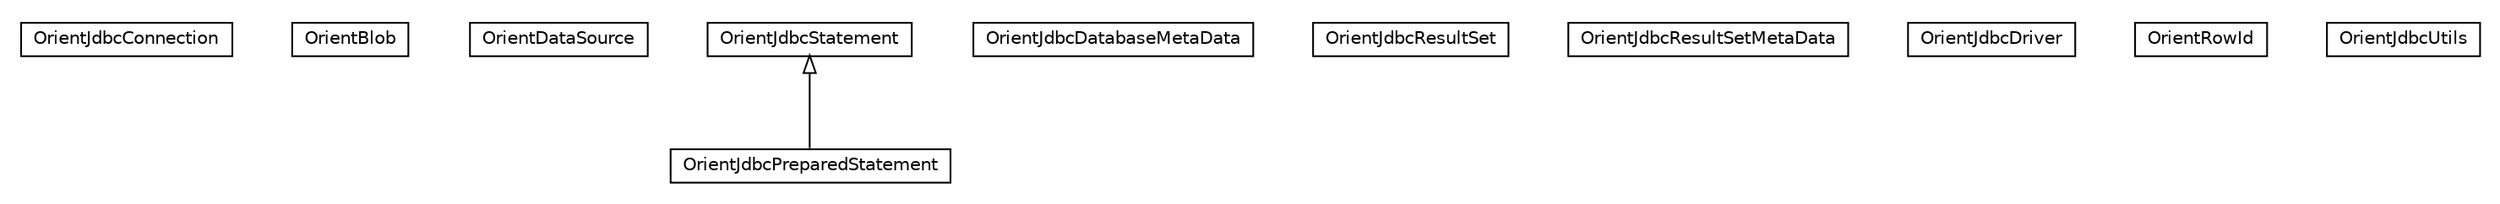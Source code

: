 #!/usr/local/bin/dot
#
# Class diagram 
# Generated by UMLGraph version R5_6-24-gf6e263 (http://www.umlgraph.org/)
#

digraph G {
	edge [fontname="Helvetica",fontsize=10,labelfontname="Helvetica",labelfontsize=10];
	node [fontname="Helvetica",fontsize=10,shape=plaintext];
	nodesep=0.25;
	ranksep=0.5;
	// com.orientechnologies.orient.jdbc.OrientJdbcConnection
	c428670 [label=<<table title="com.orientechnologies.orient.jdbc.OrientJdbcConnection" border="0" cellborder="1" cellspacing="0" cellpadding="2" port="p" href="./OrientJdbcConnection.html">
		<tr><td><table border="0" cellspacing="0" cellpadding="1">
<tr><td align="center" balign="center"> OrientJdbcConnection </td></tr>
		</table></td></tr>
		</table>>, URL="./OrientJdbcConnection.html", fontname="Helvetica", fontcolor="black", fontsize=10.0];
	// com.orientechnologies.orient.jdbc.OrientBlob
	c428671 [label=<<table title="com.orientechnologies.orient.jdbc.OrientBlob" border="0" cellborder="1" cellspacing="0" cellpadding="2" port="p" href="./OrientBlob.html">
		<tr><td><table border="0" cellspacing="0" cellpadding="1">
<tr><td align="center" balign="center"> OrientBlob </td></tr>
		</table></td></tr>
		</table>>, URL="./OrientBlob.html", fontname="Helvetica", fontcolor="black", fontsize=10.0];
	// com.orientechnologies.orient.jdbc.OrientDataSource
	c428672 [label=<<table title="com.orientechnologies.orient.jdbc.OrientDataSource" border="0" cellborder="1" cellspacing="0" cellpadding="2" port="p" href="./OrientDataSource.html">
		<tr><td><table border="0" cellspacing="0" cellpadding="1">
<tr><td align="center" balign="center"> OrientDataSource </td></tr>
		</table></td></tr>
		</table>>, URL="./OrientDataSource.html", fontname="Helvetica", fontcolor="black", fontsize=10.0];
	// com.orientechnologies.orient.jdbc.OrientJdbcPreparedStatement
	c428673 [label=<<table title="com.orientechnologies.orient.jdbc.OrientJdbcPreparedStatement" border="0" cellborder="1" cellspacing="0" cellpadding="2" port="p" href="./OrientJdbcPreparedStatement.html">
		<tr><td><table border="0" cellspacing="0" cellpadding="1">
<tr><td align="center" balign="center"> OrientJdbcPreparedStatement </td></tr>
		</table></td></tr>
		</table>>, URL="./OrientJdbcPreparedStatement.html", fontname="Helvetica", fontcolor="black", fontsize=10.0];
	// com.orientechnologies.orient.jdbc.OrientJdbcDatabaseMetaData
	c428674 [label=<<table title="com.orientechnologies.orient.jdbc.OrientJdbcDatabaseMetaData" border="0" cellborder="1" cellspacing="0" cellpadding="2" port="p" href="./OrientJdbcDatabaseMetaData.html">
		<tr><td><table border="0" cellspacing="0" cellpadding="1">
<tr><td align="center" balign="center"> OrientJdbcDatabaseMetaData </td></tr>
		</table></td></tr>
		</table>>, URL="./OrientJdbcDatabaseMetaData.html", fontname="Helvetica", fontcolor="black", fontsize=10.0];
	// com.orientechnologies.orient.jdbc.OrientJdbcResultSet
	c428675 [label=<<table title="com.orientechnologies.orient.jdbc.OrientJdbcResultSet" border="0" cellborder="1" cellspacing="0" cellpadding="2" port="p" href="./OrientJdbcResultSet.html">
		<tr><td><table border="0" cellspacing="0" cellpadding="1">
<tr><td align="center" balign="center"> OrientJdbcResultSet </td></tr>
		</table></td></tr>
		</table>>, URL="./OrientJdbcResultSet.html", fontname="Helvetica", fontcolor="black", fontsize=10.0];
	// com.orientechnologies.orient.jdbc.OrientJdbcResultSetMetaData
	c428676 [label=<<table title="com.orientechnologies.orient.jdbc.OrientJdbcResultSetMetaData" border="0" cellborder="1" cellspacing="0" cellpadding="2" port="p" href="./OrientJdbcResultSetMetaData.html">
		<tr><td><table border="0" cellspacing="0" cellpadding="1">
<tr><td align="center" balign="center"> OrientJdbcResultSetMetaData </td></tr>
		</table></td></tr>
		</table>>, URL="./OrientJdbcResultSetMetaData.html", fontname="Helvetica", fontcolor="black", fontsize=10.0];
	// com.orientechnologies.orient.jdbc.OrientJdbcStatement
	c428677 [label=<<table title="com.orientechnologies.orient.jdbc.OrientJdbcStatement" border="0" cellborder="1" cellspacing="0" cellpadding="2" port="p" href="./OrientJdbcStatement.html">
		<tr><td><table border="0" cellspacing="0" cellpadding="1">
<tr><td align="center" balign="center"> OrientJdbcStatement </td></tr>
		</table></td></tr>
		</table>>, URL="./OrientJdbcStatement.html", fontname="Helvetica", fontcolor="black", fontsize=10.0];
	// com.orientechnologies.orient.jdbc.OrientJdbcDriver
	c428678 [label=<<table title="com.orientechnologies.orient.jdbc.OrientJdbcDriver" border="0" cellborder="1" cellspacing="0" cellpadding="2" port="p" href="./OrientJdbcDriver.html">
		<tr><td><table border="0" cellspacing="0" cellpadding="1">
<tr><td align="center" balign="center"> OrientJdbcDriver </td></tr>
		</table></td></tr>
		</table>>, URL="./OrientJdbcDriver.html", fontname="Helvetica", fontcolor="black", fontsize=10.0];
	// com.orientechnologies.orient.jdbc.OrientRowId
	c428679 [label=<<table title="com.orientechnologies.orient.jdbc.OrientRowId" border="0" cellborder="1" cellspacing="0" cellpadding="2" port="p" href="./OrientRowId.html">
		<tr><td><table border="0" cellspacing="0" cellpadding="1">
<tr><td align="center" balign="center"> OrientRowId </td></tr>
		</table></td></tr>
		</table>>, URL="./OrientRowId.html", fontname="Helvetica", fontcolor="black", fontsize=10.0];
	// com.orientechnologies.orient.jdbc.OrientJdbcUtils
	c428680 [label=<<table title="com.orientechnologies.orient.jdbc.OrientJdbcUtils" border="0" cellborder="1" cellspacing="0" cellpadding="2" port="p" href="./OrientJdbcUtils.html">
		<tr><td><table border="0" cellspacing="0" cellpadding="1">
<tr><td align="center" balign="center"> OrientJdbcUtils </td></tr>
		</table></td></tr>
		</table>>, URL="./OrientJdbcUtils.html", fontname="Helvetica", fontcolor="black", fontsize=10.0];
	//com.orientechnologies.orient.jdbc.OrientJdbcPreparedStatement extends com.orientechnologies.orient.jdbc.OrientJdbcStatement
	c428677:p -> c428673:p [dir=back,arrowtail=empty];
}

